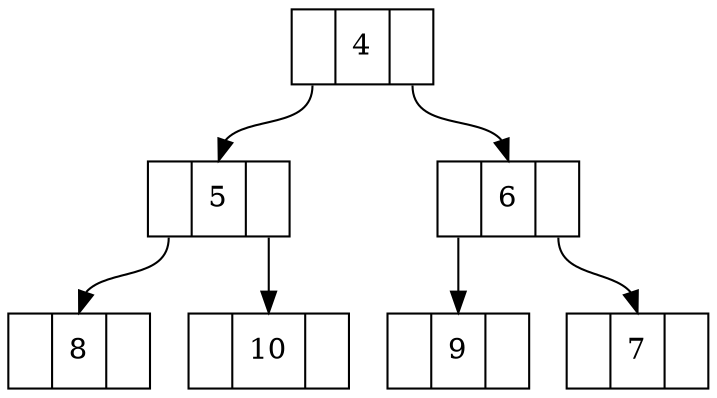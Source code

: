 digraph Heap {
	node [shape=record]

	node0 [label = "<f0> |<f1> 4|<f2> "]
	node0:f0 -> node1:f1
	node0:f2 -> node2:f1
	node1 [label = "<f0> |<f1> 5|<f2> "]
	node1:f0 -> node3:f1
	node1:f2 -> node4:f1
	node2 [label = "<f0> |<f1> 6|<f2> "]
	node2:f0 -> node5:f1
	node2:f2 -> node6:f1
	node3 [label = "<f0> |<f1> 8|<f2> "]
	node4 [label = "<f0> |<f1> 10|<f2> "]
	node5 [label = "<f0> |<f1> 9|<f2> "]
	node6 [label = "<f0> |<f1> 7|<f2> "]
}

